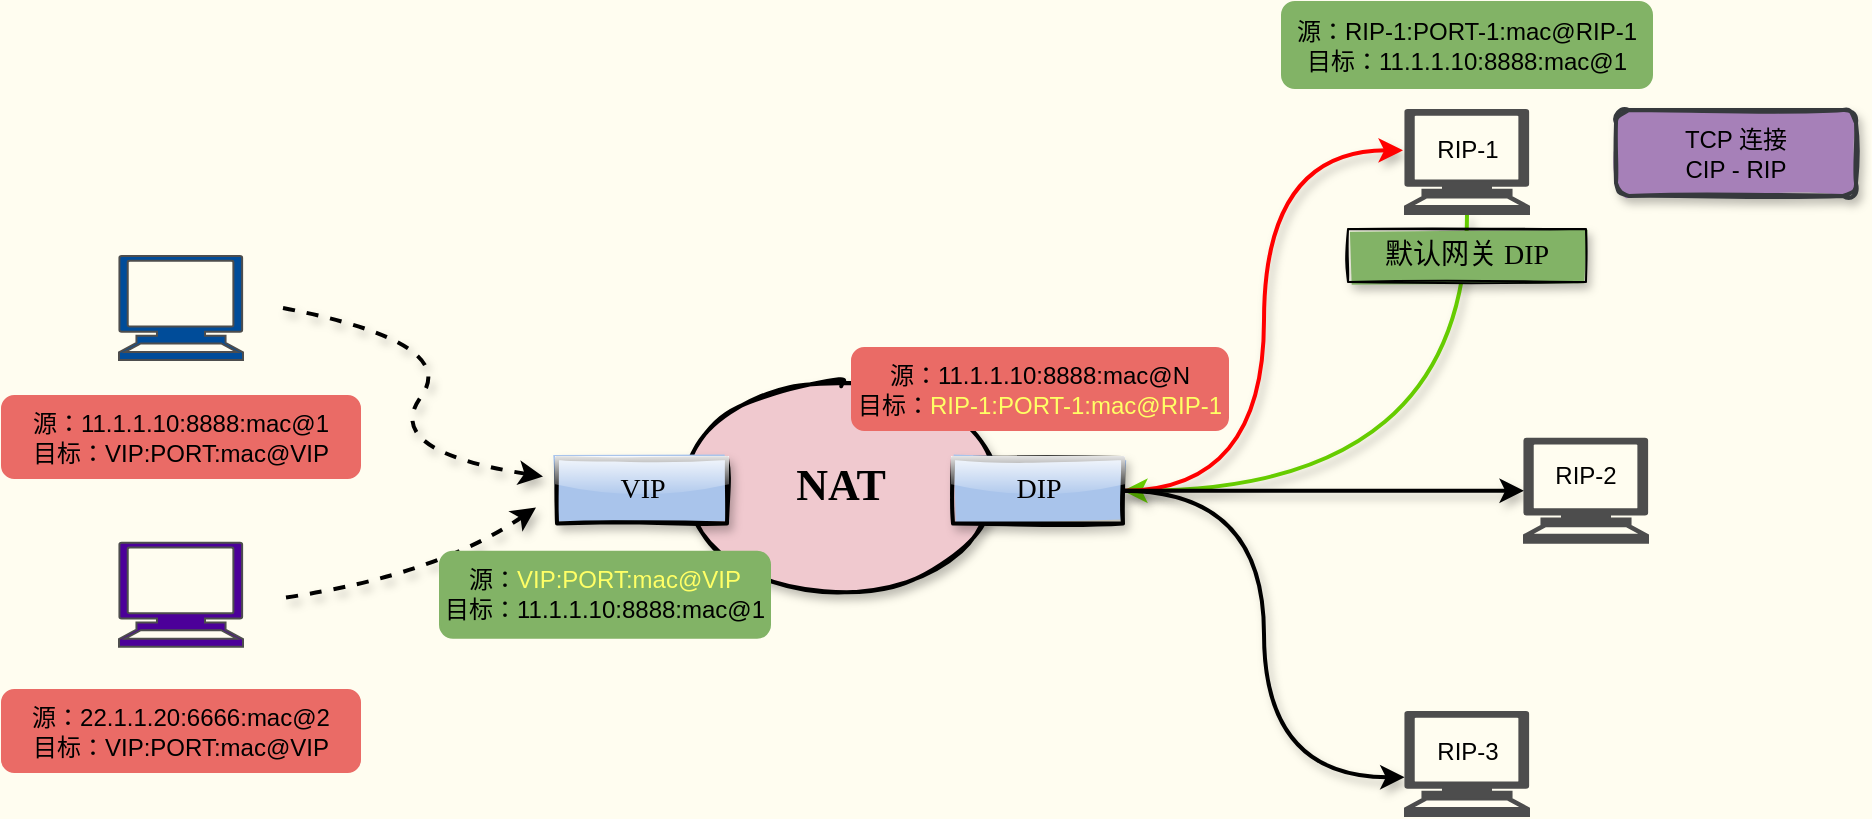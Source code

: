 <mxfile version="14.5.3" type="github">
  <diagram id="BU18d-fVRYyKRfr991_y" name="第 1 页">
    <mxGraphModel dx="1491" dy="-116" grid="0" gridSize="10" guides="1" tooltips="1" connect="1" arrows="1" fold="1" page="1" pageScale="1" pageWidth="1169" pageHeight="827" background="#FFFDF0" math="0" shadow="0">
      <root>
        <mxCell id="0" />
        <mxCell id="1" parent="0" />
        <mxCell id="hJ_CjQ-QHGZC2YMJXoB_-4" style="edgeStyle=orthogonalEdgeStyle;orthogonalLoop=1;jettySize=auto;html=1;exitX=0.5;exitY=1;exitDx=0;exitDy=0;exitPerimeter=0;entryX=1;entryY=0.5;entryDx=0;entryDy=0;strokeWidth=2;curved=1;shadow=1;sketch=0;strokeColor=#66CC00;" parent="1" source="DUtqW51J8o4DJ0MrX4qo-65" target="DUtqW51J8o4DJ0MrX4qo-61" edge="1">
          <mxGeometry relative="1" as="geometry" />
        </mxCell>
        <mxCell id="DUtqW51J8o4DJ0MrX4qo-51" style="edgeStyle=orthogonalEdgeStyle;rounded=0;orthogonalLoop=1;jettySize=auto;html=1;exitX=0.5;exitY=1;exitDx=0;exitDy=0;exitPerimeter=0;" parent="1" edge="1">
          <mxGeometry relative="1" as="geometry">
            <mxPoint x="218" y="1336.74" as="sourcePoint" />
            <mxPoint x="218" y="1336.74" as="targetPoint" />
          </mxGeometry>
        </mxCell>
        <mxCell id="DUtqW51J8o4DJ0MrX4qo-52" value="" style="curved=1;endArrow=classic;html=1;shadow=1;strokeWidth=2;dashed=1;" parent="1" edge="1">
          <mxGeometry width="50" height="50" relative="1" as="geometry">
            <mxPoint x="261.5" y="1172" as="sourcePoint" />
            <mxPoint x="391.5" y="1256.24" as="targetPoint" />
            <Array as="points">
              <mxPoint x="350.5" y="1189.24" />
              <mxPoint x="310.5" y="1243.49" />
            </Array>
          </mxGeometry>
        </mxCell>
        <mxCell id="DUtqW51J8o4DJ0MrX4qo-53" value="" style="curved=1;endArrow=classic;html=1;shadow=1;strokeWidth=2;dashed=1;" parent="1" edge="1">
          <mxGeometry width="50" height="50" relative="1" as="geometry">
            <mxPoint x="263" y="1316.74" as="sourcePoint" />
            <mxPoint x="388" y="1271.74" as="targetPoint" />
            <Array as="points">
              <mxPoint x="338" y="1305.74" />
            </Array>
          </mxGeometry>
        </mxCell>
        <mxCell id="DUtqW51J8o4DJ0MrX4qo-54" value="&lt;div style=&quot;font-family: &amp;#34;helvetica&amp;#34; ; font-size: 12px&quot;&gt;&lt;br&gt;&lt;/div&gt;" style="text;html=1;strokeColor=none;fillColor=none;align=center;verticalAlign=middle;whiteSpace=wrap;rounded=0;shadow=1;glass=1;sketch=1;fontFamily=Tahoma;fontSize=14;" parent="1" vertex="1">
          <mxGeometry x="127.5" y="1357.24" width="181" height="20" as="geometry" />
        </mxCell>
        <mxCell id="DUtqW51J8o4DJ0MrX4qo-56" value="&lt;b&gt;&lt;font style=&quot;font-size: 22px&quot;&gt;NAT&lt;/font&gt;&lt;/b&gt;" style="ellipse;whiteSpace=wrap;html=1;shadow=1;glass=1;sketch=1;strokeWidth=2;fontFamily=Tahoma;fontSize=14;fillStyle=solid;fillColor=#f0c9cf;" parent="1" vertex="1">
          <mxGeometry x="461.5" y="1207.24" width="157" height="108" as="geometry" />
        </mxCell>
        <mxCell id="DUtqW51J8o4DJ0MrX4qo-57" value="VIP" style="rounded=0;whiteSpace=wrap;html=1;shadow=1;glass=1;sketch=1;strokeColor=#000000;strokeWidth=2;fontFamily=Tahoma;fontSize=14;fillStyle=solid;fillColor=#A9C4EB;" parent="1" vertex="1">
          <mxGeometry x="398.5" y="1247" width="85" height="32.75" as="geometry" />
        </mxCell>
        <mxCell id="DUtqW51J8o4DJ0MrX4qo-58" style="edgeStyle=orthogonalEdgeStyle;sketch=0;orthogonalLoop=1;jettySize=auto;html=1;exitX=1;exitY=0.5;exitDx=0;exitDy=0;entryX=-0.016;entryY=0.388;entryDx=0;entryDy=0;entryPerimeter=0;shadow=1;strokeWidth=2;curved=1;strokeColor=#FF0000;" parent="1" source="DUtqW51J8o4DJ0MrX4qo-61" target="DUtqW51J8o4DJ0MrX4qo-65" edge="1">
          <mxGeometry relative="1" as="geometry" />
        </mxCell>
        <mxCell id="DUtqW51J8o4DJ0MrX4qo-59" style="edgeStyle=orthogonalEdgeStyle;curved=1;sketch=0;orthogonalLoop=1;jettySize=auto;html=1;exitX=1;exitY=0.5;exitDx=0;exitDy=0;entryX=-0.003;entryY=0.627;entryDx=0;entryDy=0;entryPerimeter=0;shadow=1;strokeWidth=2;" parent="1" source="DUtqW51J8o4DJ0MrX4qo-61" target="DUtqW51J8o4DJ0MrX4qo-67" edge="1">
          <mxGeometry relative="1" as="geometry" />
        </mxCell>
        <mxCell id="DUtqW51J8o4DJ0MrX4qo-60" style="edgeStyle=orthogonalEdgeStyle;curved=1;sketch=0;orthogonalLoop=1;jettySize=auto;html=1;exitX=1;exitY=0.5;exitDx=0;exitDy=0;entryX=0;entryY=0.5;entryDx=0;entryDy=0;entryPerimeter=0;shadow=1;strokeWidth=2;" parent="1" source="DUtqW51J8o4DJ0MrX4qo-61" target="DUtqW51J8o4DJ0MrX4qo-66" edge="1">
          <mxGeometry relative="1" as="geometry" />
        </mxCell>
        <mxCell id="DUtqW51J8o4DJ0MrX4qo-61" value="DIP" style="rounded=0;whiteSpace=wrap;html=1;shadow=1;glass=1;sketch=1;strokeColor=#000000;strokeWidth=2;fontFamily=Tahoma;fontSize=14;fillStyle=solid;fillColor=#A9C4EB;" parent="1" vertex="1">
          <mxGeometry x="596.5" y="1247" width="85" height="32.75" as="geometry" />
        </mxCell>
        <mxCell id="DUtqW51J8o4DJ0MrX4qo-62" value="&lt;div style=&quot;font-family: &amp;#34;helvetica&amp;#34; ; font-size: 12px&quot;&gt;&lt;br&gt;&lt;/div&gt;" style="text;html=1;strokeColor=none;fillColor=none;align=center;verticalAlign=middle;whiteSpace=wrap;rounded=0;shadow=1;glass=1;sketch=1;fontFamily=Tahoma;fontSize=14;" parent="1" vertex="1">
          <mxGeometry x="140.5" y="1230.24" width="181" height="20" as="geometry" />
        </mxCell>
        <mxCell id="DUtqW51J8o4DJ0MrX4qo-65" value="" style="shape=mxgraph.signs.tech.computer;html=1;pointerEvents=1;verticalLabelPosition=bottom;verticalAlign=top;align=center;labelBackgroundColor=none;fontColor=#ffffff;fillColor=#4D4D4D;strokeColor=#4D4D4D;" parent="1" vertex="1">
          <mxGeometry x="822.5" y="1073" width="62" height="52" as="geometry" />
        </mxCell>
        <mxCell id="DUtqW51J8o4DJ0MrX4qo-66" value="" style="shape=mxgraph.signs.tech.computer;html=1;pointerEvents=1;verticalLabelPosition=bottom;verticalAlign=top;align=center;labelBackgroundColor=none;fontColor=#ffffff;fillColor=#4D4D4D;strokeColor=#4D4D4D;" parent="1" vertex="1">
          <mxGeometry x="882" y="1237.38" width="62" height="52" as="geometry" />
        </mxCell>
        <mxCell id="DUtqW51J8o4DJ0MrX4qo-67" value="" style="shape=mxgraph.signs.tech.computer;html=1;pointerEvents=1;verticalLabelPosition=bottom;verticalAlign=top;align=center;labelBackgroundColor=none;fontColor=#ffffff;fillColor=#4D4D4D;strokeColor=#4D4D4D;" parent="1" vertex="1">
          <mxGeometry x="822.5" y="1374" width="62" height="52" as="geometry" />
        </mxCell>
        <mxCell id="DUtqW51J8o4DJ0MrX4qo-68" value="&lt;meta charset=&quot;utf-8&quot;&gt;&lt;span style=&quot;color: rgb(0, 0, 0); font-family: helvetica; font-size: 12px; font-style: normal; font-weight: 400; letter-spacing: normal; text-align: center; text-indent: 0px; text-transform: none; word-spacing: 0px; display: inline; float: none;&quot;&gt;RIP-1&lt;/span&gt;" style="text;html=1;strokeColor=none;fillColor=none;align=center;verticalAlign=middle;whiteSpace=wrap;rounded=0;labelBackgroundColor=none;" parent="1" vertex="1">
          <mxGeometry x="833.5" y="1083" width="40" height="20" as="geometry" />
        </mxCell>
        <mxCell id="DUtqW51J8o4DJ0MrX4qo-69" value="&lt;span style=&quot;color: rgb(0, 0, 0); font-family: helvetica; font-size: 12px; font-style: normal; font-weight: 400; letter-spacing: normal; text-align: center; text-indent: 0px; text-transform: none; word-spacing: 0px; display: inline; float: none;&quot;&gt;RIP-2&lt;/span&gt;" style="text;html=1;strokeColor=none;fillColor=none;align=center;verticalAlign=middle;whiteSpace=wrap;rounded=0;labelBackgroundColor=none;" parent="1" vertex="1">
          <mxGeometry x="893" y="1246.38" width="40" height="20" as="geometry" />
        </mxCell>
        <mxCell id="DUtqW51J8o4DJ0MrX4qo-70" value="&lt;span style=&quot;color: rgb(0, 0, 0); font-family: helvetica; font-size: 12px; font-style: normal; font-weight: 400; letter-spacing: normal; text-align: center; text-indent: 0px; text-transform: none; word-spacing: 0px; display: inline; float: none;&quot;&gt;RIP-3&lt;/span&gt;" style="text;html=1;strokeColor=none;fillColor=none;align=center;verticalAlign=middle;whiteSpace=wrap;rounded=0;labelBackgroundColor=none;" parent="1" vertex="1">
          <mxGeometry x="833.5" y="1384" width="40" height="20" as="geometry" />
        </mxCell>
        <mxCell id="DUtqW51J8o4DJ0MrX4qo-71" value="源：&lt;span style=&quot;font-family: &amp;#34;helvetica&amp;#34;&quot;&gt;11.1.1.10&lt;/span&gt;&lt;span style=&quot;font-family: &amp;#34;helvetica&amp;#34;&quot;&gt;:8888:mac@N&lt;/span&gt;&lt;br&gt;目标：&lt;font color=&quot;#ffff66&quot;&gt;RIP-1:PORT-1:mac@RIP-1&lt;/font&gt;" style="rounded=1;whiteSpace=wrap;html=1;fillColor=#EA6B66;strokeColor=#EA6B66;" parent="1" vertex="1">
          <mxGeometry x="546" y="1192" width="188" height="41" as="geometry" />
        </mxCell>
        <mxCell id="DUtqW51J8o4DJ0MrX4qo-72" value="源：RIP-1:PORT-1:mac@RIP-1&lt;br&gt;目标：&lt;span style=&quot;font-family: &amp;#34;helvetica&amp;#34;&quot;&gt;11.1.1.10:8888:mac@1&lt;/span&gt;" style="rounded=1;whiteSpace=wrap;html=1;strokeColor=#82b366;fillColor=#82B366;" parent="1" vertex="1">
          <mxGeometry x="761" y="1019" width="185" height="43" as="geometry" />
        </mxCell>
        <mxCell id="DUtqW51J8o4DJ0MrX4qo-74" value="" style="shape=mxgraph.signs.tech.computer;html=1;pointerEvents=1;verticalLabelPosition=bottom;verticalAlign=top;align=center;labelBackgroundColor=none;fontColor=#ffffff;strokeColor=#4D4D4D;fillColor=#004C99;" parent="1" vertex="1">
          <mxGeometry x="179.5" y="1146" width="62" height="52" as="geometry" />
        </mxCell>
        <mxCell id="DUtqW51J8o4DJ0MrX4qo-75" value="" style="shape=mxgraph.signs.tech.computer;html=1;pointerEvents=1;verticalLabelPosition=bottom;verticalAlign=top;align=center;labelBackgroundColor=none;fontColor=#ffffff;strokeColor=#4D4D4D;fillColor=#4C0099;" parent="1" vertex="1">
          <mxGeometry x="179.5" y="1289.38" width="62" height="52" as="geometry" />
        </mxCell>
        <mxCell id="DUtqW51J8o4DJ0MrX4qo-76" value="&lt;div style=&quot;font-family: &amp;#34;helvetica&amp;#34;&quot;&gt;源：11.1.1.10:8888:mac@1&lt;/div&gt;&lt;div style=&quot;font-family: &amp;#34;helvetica&amp;#34;&quot;&gt;目标：VIP:PORT:mac@VIP&lt;/div&gt;" style="rounded=1;whiteSpace=wrap;html=1;fillColor=#EA6B66;strokeColor=#EA6B66;" parent="1" vertex="1">
          <mxGeometry x="121" y="1216" width="179" height="41" as="geometry" />
        </mxCell>
        <mxCell id="DUtqW51J8o4DJ0MrX4qo-77" value="&lt;div style=&quot;font-family: &amp;#34;helvetica&amp;#34;&quot;&gt;&lt;div&gt;源：22.1.1.20:6666:mac@2&lt;/div&gt;目标：VIP:PORT:mac@VIP&lt;/div&gt;" style="rounded=1;whiteSpace=wrap;html=1;fillColor=#EA6B66;strokeColor=#EA6B66;" parent="1" vertex="1">
          <mxGeometry x="121" y="1363" width="179" height="41" as="geometry" />
        </mxCell>
        <mxCell id="hJ_CjQ-QHGZC2YMJXoB_-6" value="默认网关 DIP" style="rounded=0;whiteSpace=wrap;html=1;shadow=1;glass=0;sketch=1;strokeColor=#000000;strokeWidth=1;fontFamily=Tahoma;fontSize=14;fillStyle=solid;fillColor=#82B366;" parent="1" vertex="1">
          <mxGeometry x="794" y="1132.49" width="119" height="26.51" as="geometry" />
        </mxCell>
        <mxCell id="NHMzPPznQSNrX97yJ-Hq-1" value="源：&lt;span style=&quot;font-family: &amp;#34;helvetica&amp;#34;&quot;&gt;&lt;font color=&quot;#ffff66&quot;&gt;VIP:PORT:mac@VIP&lt;/font&gt;&lt;/span&gt;&lt;br&gt;目标：&lt;span style=&quot;font-family: &amp;#34;helvetica&amp;#34;&quot;&gt;11.1.1.10:8888:mac@1&lt;/span&gt;" style="rounded=1;whiteSpace=wrap;html=1;strokeColor=#82b366;fillColor=#82B366;" parent="1" vertex="1">
          <mxGeometry x="340" y="1293.88" width="165" height="43" as="geometry" />
        </mxCell>
        <mxCell id="j74PbId1Pv8NRq0l5aHd-1" value="TCP 连接&lt;br&gt;CIP - RIP" style="rounded=1;whiteSpace=wrap;html=1;strokeWidth=2;glass=0;shadow=1;sketch=1;fillStyle=solid;strokeColor=#36393d;fillColor=#A680B8;" parent="1" vertex="1">
          <mxGeometry x="928" y="1073" width="120" height="43" as="geometry" />
        </mxCell>
      </root>
    </mxGraphModel>
  </diagram>
</mxfile>
